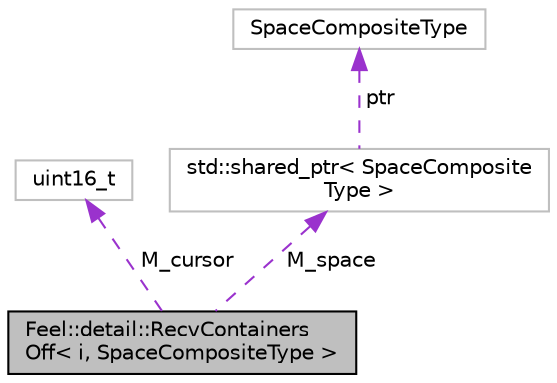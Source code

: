 digraph "Feel::detail::RecvContainersOff&lt; i, SpaceCompositeType &gt;"
{
 // LATEX_PDF_SIZE
  edge [fontname="Helvetica",fontsize="10",labelfontname="Helvetica",labelfontsize="10"];
  node [fontname="Helvetica",fontsize="10",shape=record];
  Node1 [label="Feel::detail::RecvContainers\lOff\< i, SpaceCompositeType \>",height=0.2,width=0.4,color="black", fillcolor="grey75", style="filled", fontcolor="black",tooltip=" "];
  Node2 -> Node1 [dir="back",color="darkorchid3",fontsize="10",style="dashed",label=" M_cursor" ,fontname="Helvetica"];
  Node2 [label="uint16_t",height=0.2,width=0.4,color="grey75", fillcolor="white", style="filled",tooltip=" "];
  Node3 -> Node1 [dir="back",color="darkorchid3",fontsize="10",style="dashed",label=" M_space" ,fontname="Helvetica"];
  Node3 [label="std::shared_ptr\< SpaceComposite\lType \>",height=0.2,width=0.4,color="grey75", fillcolor="white", style="filled",tooltip=" "];
  Node4 -> Node3 [dir="back",color="darkorchid3",fontsize="10",style="dashed",label=" ptr" ,fontname="Helvetica"];
  Node4 [label="SpaceCompositeType",height=0.2,width=0.4,color="grey75", fillcolor="white", style="filled",tooltip=" "];
}
